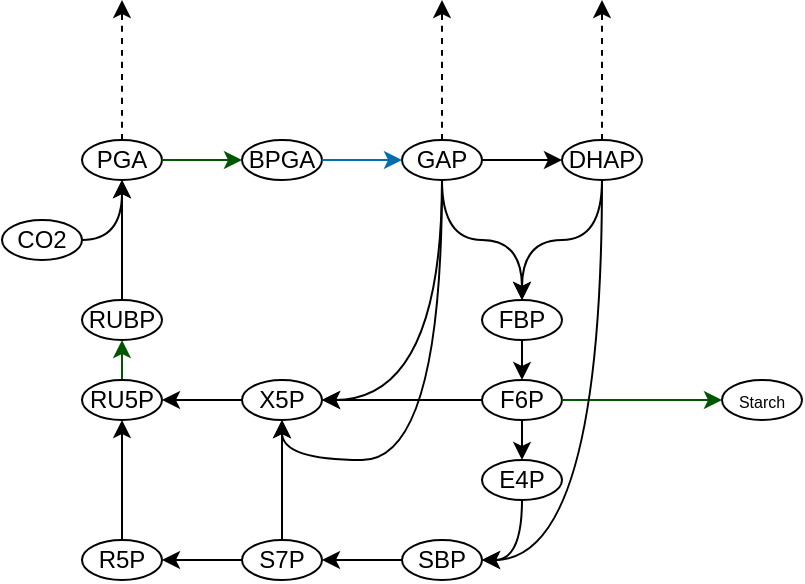 <mxfile>
    <diagram id="m1c5xFg46kZD4bizrOMW" name="Page-1">
        <mxGraphModel dx="1451" dy="994" grid="1" gridSize="10" guides="1" tooltips="1" connect="1" arrows="1" fold="1" page="1" pageScale="1" pageWidth="380" pageHeight="380" background="#ffffff" math="0" shadow="0">
            <root>
                <mxCell id="0"/>
                <mxCell id="1" parent="0"/>
                <mxCell id="12" value="DHAP" style="ellipse;whiteSpace=wrap;html=1;strokeColor=#000000;strokeWidth=1;" parent="1" vertex="1">
                    <mxGeometry x="180" y="30" width="40" height="20" as="geometry"/>
                </mxCell>
                <mxCell id="14" value="FBP" style="ellipse;whiteSpace=wrap;html=1;strokeColor=#000000;strokeWidth=1;" parent="1" vertex="1">
                    <mxGeometry x="140" y="110" width="40" height="20" as="geometry"/>
                </mxCell>
                <object label="" reaction="vAldolase" id="39">
                    <mxCell style="edgeStyle=orthogonalEdgeStyle;curved=1;rounded=0;orthogonalLoop=1;jettySize=auto;html=1;exitX=0.5;exitY=1;exitDx=0;exitDy=0;entryX=0.5;entryY=0;entryDx=0;entryDy=0;strokeColor=#000000;" parent="1" source="12" target="14" edge="1">
                        <mxGeometry x="-360" y="30" as="geometry"/>
                    </mxCell>
                </object>
                <mxCell id="16" value="RUBP" style="ellipse;whiteSpace=wrap;html=1;strokeColor=#000000;strokeWidth=1;" parent="1" vertex="1">
                    <mxGeometry x="-60" y="110" width="40" height="20" as="geometry"/>
                </mxCell>
                <mxCell id="18" value="CO2" style="ellipse;whiteSpace=wrap;html=1;strokeColor=#000000;strokeWidth=1;" parent="1" vertex="1">
                    <mxGeometry x="-100" y="70" width="40" height="20" as="geometry"/>
                </mxCell>
                <mxCell id="20" value="&lt;font style=&quot;font-size: 8px&quot;&gt;Starch&lt;/font&gt;" style="ellipse;whiteSpace=wrap;html=1;strokeColor=#000000;strokeWidth=1;verticalAlign=middle;" parent="1" vertex="1">
                    <mxGeometry x="260" y="150" width="40" height="20" as="geometry"/>
                </mxCell>
                <mxCell id="23" value="F6P" style="ellipse;whiteSpace=wrap;html=1;strokeColor=#000000;strokeWidth=1;" parent="1" vertex="1">
                    <mxGeometry x="140" y="150" width="40" height="20" as="geometry"/>
                </mxCell>
                <object label="" reaction="vFBPase" id="13">
                    <mxCell style="edgeStyle=orthogonalEdgeStyle;rounded=0;orthogonalLoop=1;jettySize=auto;html=1;exitX=0.5;exitY=1;exitDx=0;exitDy=0;strokeColor=#000000;curved=1;entryX=0.5;entryY=0;entryDx=0;entryDy=0;" parent="1" source="14" edge="1" target="23">
                        <mxGeometry x="-360" y="30" as="geometry">
                            <mxPoint x="-160" y="210" as="targetPoint"/>
                        </mxGeometry>
                    </mxCell>
                </object>
                <object label="" reaction="vStarch" id="19">
                    <mxCell style="edgeStyle=orthogonalEdgeStyle;curved=1;rounded=0;orthogonalLoop=1;jettySize=auto;html=1;entryX=0;entryY=0.5;entryDx=0;entryDy=0;strokeWidth=1;fillColor=#008a00;strokeColor=#005700;exitX=1;exitY=0.5;exitDx=0;exitDy=0;" parent="1" source="23" target="20" edge="1">
                        <mxGeometry x="-360" y="30" as="geometry">
                            <mxPoint x="50" y="125" as="sourcePoint"/>
                        </mxGeometry>
                    </mxCell>
                </object>
                <object label="" reaction="v13" id="24">
                    <mxCell style="edgeStyle=orthogonalEdgeStyle;rounded=0;orthogonalLoop=1;jettySize=auto;html=1;exitX=0.5;exitY=0;exitDx=0;exitDy=0;curved=1;entryX=0.5;entryY=1;entryDx=0;entryDy=0;strokeColor=#005700;" parent="1" source="25" target="16" edge="1">
                        <mxGeometry x="-360" y="30" as="geometry"/>
                    </mxCell>
                </object>
                <object label="" reaction="v11" id="26">
                    <mxCell style="edgeStyle=orthogonalEdgeStyle;rounded=0;orthogonalLoop=1;jettySize=auto;html=1;exitX=0.5;exitY=0;exitDx=0;exitDy=0;entryX=0.5;entryY=1;entryDx=0;entryDy=0;strokeColor=#000000;curved=1;" parent="1" source="27" target="25" edge="1">
                        <mxGeometry x="-360" y="70" as="geometry"/>
                    </mxCell>
                </object>
                <mxCell id="27" value="R5P" style="ellipse;whiteSpace=wrap;html=1;strokeColor=#000000;strokeWidth=1;" parent="1" vertex="1">
                    <mxGeometry x="-60" y="230" width="40" height="20" as="geometry"/>
                </mxCell>
                <object label="" reaction="v12" id="28">
                    <mxCell style="edgeStyle=orthogonalEdgeStyle;rounded=0;orthogonalLoop=1;jettySize=auto;html=1;exitX=0;exitY=0.5;exitDx=0;exitDy=0;entryX=1;entryY=0.5;entryDx=0;entryDy=0;strokeColor=#000000;curved=1;" parent="1" source="29" target="25" edge="1">
                        <mxGeometry x="-360" y="70" as="geometry"/>
                    </mxCell>
                </object>
                <mxCell id="29" value="X5P" style="ellipse;whiteSpace=wrap;html=1;strokeColor=#000000;strokeWidth=1;" parent="1" vertex="1">
                    <mxGeometry x="20" y="150" width="40" height="20" as="geometry"/>
                </mxCell>
                <object label="" reaction="vF6P_Transketolase" id="22">
                    <mxCell style="edgeStyle=orthogonalEdgeStyle;curved=1;rounded=0;orthogonalLoop=1;jettySize=auto;html=1;exitX=0;exitY=0.5;exitDx=0;exitDy=0;strokeColor=#000000;entryX=1;entryY=0.5;entryDx=0;entryDy=0;" parent="1" source="23" target="29" edge="1">
                        <mxGeometry x="-360" y="30" as="geometry">
                            <mxPoint x="-330" y="230" as="targetPoint"/>
                        </mxGeometry>
                    </mxCell>
                </object>
                <mxCell id="31" value="E4P" style="ellipse;whiteSpace=wrap;html=1;strokeColor=#000000;strokeWidth=1;" parent="1" vertex="1">
                    <mxGeometry x="140" y="190" width="40" height="20" as="geometry"/>
                </mxCell>
                <object label="" reaction="vF6P_Transketolase" id="21">
                    <mxCell style="edgeStyle=orthogonalEdgeStyle;curved=1;rounded=0;orthogonalLoop=1;jettySize=auto;html=1;exitX=0.5;exitY=1;exitDx=0;exitDy=0;entryX=0.5;entryY=0;entryDx=0;entryDy=0;strokeColor=#000000;" parent="1" source="23" target="31" edge="1">
                        <mxGeometry x="-360" y="30" as="geometry"/>
                    </mxCell>
                </object>
                <mxCell id="33" value="SBP" style="ellipse;whiteSpace=wrap;html=1;strokeColor=#000000;strokeWidth=1;" parent="1" vertex="1">
                    <mxGeometry x="100" y="230" width="40" height="20" as="geometry"/>
                </mxCell>
                <object label="" reaction="v8" id="38">
                    <mxCell style="edgeStyle=orthogonalEdgeStyle;curved=1;rounded=0;orthogonalLoop=1;jettySize=auto;html=1;exitX=0.5;exitY=1;exitDx=0;exitDy=0;entryX=1;entryY=0.5;entryDx=0;entryDy=0;strokeColor=#000000;" parent="1" source="12" target="33" edge="1">
                        <mxGeometry x="-360" y="30" as="geometry">
                            <Array as="points">
                                <mxPoint x="200" y="240"/>
                            </Array>
                        </mxGeometry>
                    </mxCell>
                </object>
                <object label="" reaction="v8" id="30">
                    <mxCell style="edgeStyle=orthogonalEdgeStyle;curved=1;rounded=0;orthogonalLoop=1;jettySize=auto;html=1;exitX=0.5;exitY=1;exitDx=0;exitDy=0;entryX=1;entryY=0.5;entryDx=0;entryDy=0;strokeColor=#000000;" parent="1" source="31" target="33" edge="1">
                        <mxGeometry x="-360" y="110" as="geometry">
                            <Array as="points">
                                <mxPoint x="160" y="240"/>
                            </Array>
                        </mxGeometry>
                    </mxCell>
                </object>
                <object label="" reaction="v10" id="34">
                    <mxCell style="edgeStyle=orthogonalEdgeStyle;curved=1;rounded=0;orthogonalLoop=1;jettySize=auto;html=1;exitX=0;exitY=0.5;exitDx=0;exitDy=0;entryX=1;entryY=0.5;entryDx=0;entryDy=0;strokeColor=#000000;" parent="1" source="36" target="27" edge="1">
                        <mxGeometry x="-360" y="70" as="geometry"/>
                    </mxCell>
                </object>
                <object label="" reaction="v10" id="35">
                    <mxCell style="edgeStyle=orthogonalEdgeStyle;curved=1;rounded=0;orthogonalLoop=1;jettySize=auto;html=1;exitX=0.5;exitY=0;exitDx=0;exitDy=0;entryX=0.5;entryY=1;entryDx=0;entryDy=0;strokeColor=#000000;" parent="1" source="36" target="29" edge="1">
                        <mxGeometry x="-360" y="70" as="geometry"/>
                    </mxCell>
                </object>
                <mxCell id="36" value="S7P" style="ellipse;whiteSpace=wrap;html=1;strokeColor=#000000;strokeWidth=1;" parent="1" vertex="1">
                    <mxGeometry x="20" y="230" width="40" height="20" as="geometry"/>
                </mxCell>
                <object label="" reaction="v9" id="32">
                    <mxCell style="edgeStyle=orthogonalEdgeStyle;curved=1;rounded=0;orthogonalLoop=1;jettySize=auto;html=1;exitX=0;exitY=0.5;exitDx=0;exitDy=0;entryX=1;entryY=0.5;entryDx=0;entryDy=0;strokeColor=#000000;" parent="1" source="33" target="36" edge="1">
                        <mxGeometry x="-360" y="110" as="geometry"/>
                    </mxCell>
                </object>
                <object label="" reaction="vTPI" id="6">
                    <mxCell style="edgeStyle=orthogonalEdgeStyle;curved=1;rounded=0;orthogonalLoop=1;jettySize=auto;html=1;exitX=1;exitY=0.5;exitDx=0;exitDy=0;strokeWidth=1;strokeColor=#000000;entryX=0;entryY=0.5;entryDx=0;entryDy=0;" parent="1" source="10" target="12" edge="1">
                        <mxGeometry x="-360" y="30" as="geometry"/>
                    </mxCell>
                </object>
                <object label="" reaction="vAldolase" id="7">
                    <mxCell style="edgeStyle=orthogonalEdgeStyle;curved=1;rounded=0;orthogonalLoop=1;jettySize=auto;html=1;exitX=0.5;exitY=1;exitDx=0;exitDy=0;entryX=0.5;entryY=0;entryDx=0;entryDy=0;strokeWidth=1;strokeColor=#000000;" parent="1" source="10" target="14" edge="1">
                        <mxGeometry x="-360" y="30" as="geometry"/>
                    </mxCell>
                </object>
                <object label="" reaction="vRuBisCO" id="15">
                    <mxCell style="edgeStyle=orthogonalEdgeStyle;curved=1;rounded=0;orthogonalLoop=1;jettySize=auto;html=1;exitX=0.5;exitY=0;exitDx=0;exitDy=0;entryX=0.5;entryY=1;entryDx=0;entryDy=0;strokeWidth=1;strokeColor=#000000;" parent="1" source="16" target="3" edge="1">
                        <mxGeometry x="-360" y="30" as="geometry"/>
                    </mxCell>
                </object>
                <object label="" reaction="vRuBisCO" id="17">
                    <mxCell style="edgeStyle=orthogonalEdgeStyle;rounded=0;orthogonalLoop=1;jettySize=auto;html=1;exitX=1;exitY=0.5;exitDx=0;exitDy=0;strokeWidth=1;curved=1;entryX=0.5;entryY=1;entryDx=0;entryDy=0;strokeColor=#000000;" parent="1" source="18" target="3" edge="1">
                        <mxGeometry x="-360" y="30" as="geometry"/>
                    </mxCell>
                </object>
                <object label="" reaction="vF6P_Transketolase" id="9">
                    <mxCell style="edgeStyle=orthogonalEdgeStyle;curved=1;rounded=0;orthogonalLoop=1;jettySize=auto;html=1;exitX=0.5;exitY=1;exitDx=0;exitDy=0;entryX=1;entryY=0.5;entryDx=0;entryDy=0;strokeColor=#000000;" parent="1" source="10" target="29" edge="1">
                        <mxGeometry x="-360" y="30" as="geometry"/>
                    </mxCell>
                </object>
                <mxCell id="3" value="PGA" style="ellipse;whiteSpace=wrap;html=1;strokeColor=#000000;strokeWidth=1;" parent="1" vertex="1">
                    <mxGeometry x="-60" y="30" width="40" height="20" as="geometry"/>
                </mxCell>
                <mxCell id="5" value="BPGA" style="ellipse;whiteSpace=wrap;html=1;strokeColor=#000000;strokeWidth=1;" parent="1" vertex="1">
                    <mxGeometry x="20" y="30" width="40" height="20" as="geometry"/>
                </mxCell>
                <object label="" reaction="vPGA_kinase" id="2">
                    <mxCell style="edgeStyle=orthogonalEdgeStyle;curved=1;rounded=0;orthogonalLoop=1;jettySize=auto;html=1;exitX=1;exitY=0.5;exitDx=0;exitDy=0;strokeWidth=1;fillColor=#008a00;strokeColor=#005700;" parent="1" source="3" target="5" edge="1">
                        <mxGeometry x="-260" y="50" as="geometry"/>
                    </mxCell>
                </object>
                <object label="" reaction="v10" id="43">
                    <mxCell style="edgeStyle=orthogonalEdgeStyle;rounded=0;orthogonalLoop=1;jettySize=auto;html=1;exitX=0.5;exitY=1;exitDx=0;exitDy=0;strokeColor=#000000;entryX=0.5;entryY=1;entryDx=0;entryDy=0;curved=1;" parent="1" source="10" target="29" edge="1">
                        <mxGeometry x="-360" y="30" as="geometry">
                            <mxPoint x="-140" y="110" as="targetPoint"/>
                        </mxGeometry>
                    </mxCell>
                </object>
                <mxCell id="10" value="GAP" style="ellipse;whiteSpace=wrap;html=1;strokeColor=#000000;strokeWidth=1;" parent="1" vertex="1">
                    <mxGeometry x="100" y="30" width="40" height="20" as="geometry"/>
                </mxCell>
                <object label="" reaction="vBPGA_dehydrogenase" id="4">
                    <mxCell style="edgeStyle=orthogonalEdgeStyle;curved=1;rounded=0;orthogonalLoop=1;jettySize=auto;html=1;entryX=0;entryY=0.5;entryDx=0;entryDy=0;strokeWidth=1;fillColor=#1ba1e2;strokeColor=#006EAF;exitX=1;exitY=0.5;exitDx=0;exitDy=0;" parent="1" source="5" target="10" edge="1">
                        <mxGeometry x="-260" y="50" as="geometry">
                            <mxPoint x="-120" y="60" as="sourcePoint"/>
                        </mxGeometry>
                    </mxCell>
                </object>
                <object label="" reaction="vpga" id="44">
                    <mxCell style="edgeStyle=orthogonalEdgeStyle;curved=1;rounded=0;orthogonalLoop=1;jettySize=auto;html=1;exitX=0.5;exitY=0;exitDx=0;exitDy=0;fontSize=12;fillColor=#f5f5f5;dashed=1;strokeColor=#000000;" parent="1" source="3" edge="1">
                        <mxGeometry x="120" y="-10.24" as="geometry">
                            <mxPoint x="-40" y="-40" as="targetPoint"/>
                            <mxPoint x="-20.0" y="40" as="sourcePoint"/>
                        </mxGeometry>
                    </mxCell>
                </object>
                <object label="" reaction="vdhap" id="45">
                    <mxCell style="edgeStyle=orthogonalEdgeStyle;curved=1;rounded=0;orthogonalLoop=1;jettySize=auto;html=1;exitX=0.5;exitY=0;exitDx=0;exitDy=0;fontSize=12;dashed=1;strokeColor=#000000;" parent="1" source="12" edge="1">
                        <mxGeometry x="110" y="-40.24" as="geometry">
                            <mxPoint x="200" y="-40" as="targetPoint"/>
                            <mxPoint x="-20.0" y="120" as="sourcePoint"/>
                        </mxGeometry>
                    </mxCell>
                </object>
                <object label="" reaction="vgap" id="46">
                    <mxCell style="edgeStyle=orthogonalEdgeStyle;curved=1;rounded=0;orthogonalLoop=1;jettySize=auto;html=1;exitX=0.5;exitY=0;exitDx=0;exitDy=0;fontSize=12;dashed=1;strokeColor=#000000;" parent="1" source="10" edge="1">
                        <mxGeometry x="120" y="-0.24" as="geometry">
                            <mxPoint x="120" y="-40" as="targetPoint"/>
                            <mxPoint x="-20.0" y="200" as="sourcePoint"/>
                        </mxGeometry>
                    </mxCell>
                </object>
                <mxCell id="25" value="RU5P" style="ellipse;whiteSpace=wrap;html=1;strokeColor=#000000;strokeWidth=1;" parent="1" vertex="1">
                    <mxGeometry x="-60" y="150" width="40" height="20" as="geometry"/>
                </mxCell>
            </root>
        </mxGraphModel>
    </diagram>
</mxfile>

